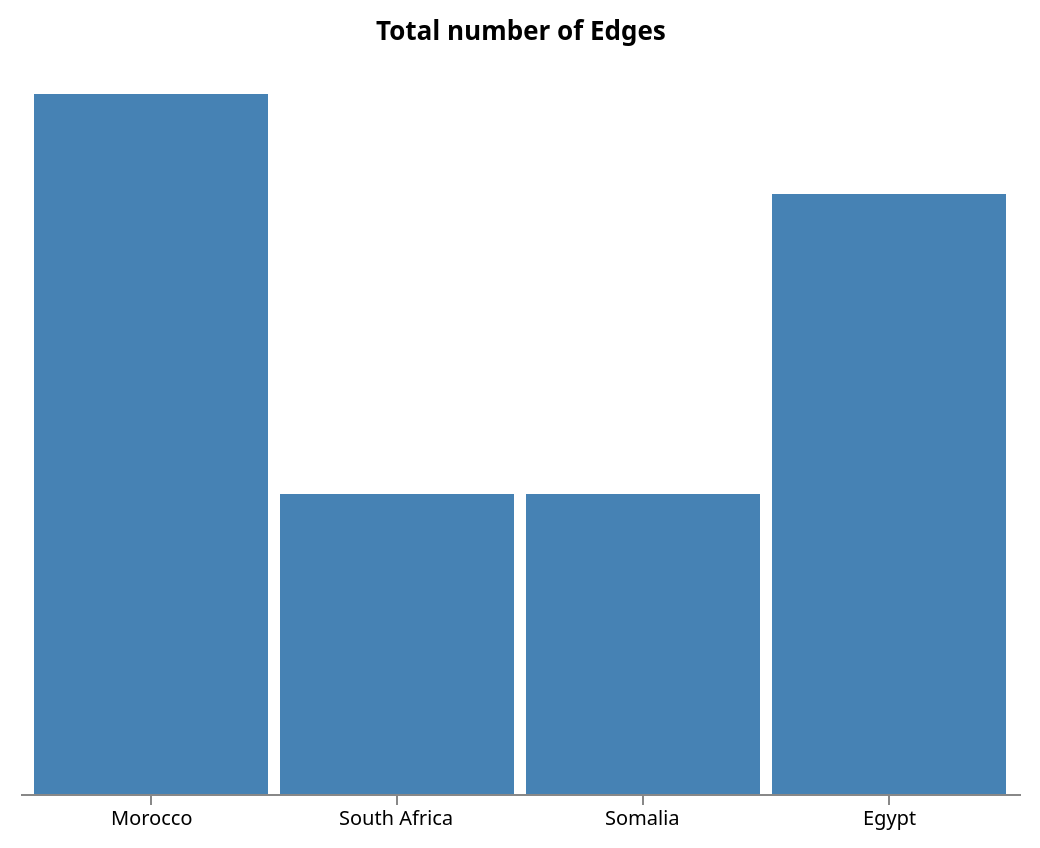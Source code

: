 {
    "$schema": "https://vega.github.io/schema/vega/v5.json",
    "width": 500,
    "height": 350,
    "padding": 10,
    "title": "Total number of Edges",
  
    "data": [
      {
        "name": "table",
        "values": [
          {"category": "Morocco", "amount": 7},
          {"category": "South Africa", "amount": 3},
          {"category": "Somalia", "amount": 3},
          {"category": "Egypt", "amount": 6}

        ]
      }
    ],
  
    "signals": [
      {
        "name": "tooltip",
        "value": {},
        "on": [
          {"events": "rect:mouseover", "update": "datum"},
          {"events": "rect:mouseout",  "update": "{}"}
        ]
      }
    ],
  
    "scales": [
      {
        "name": "xscale",
        "type": "band",
        "domain": {"data": "table", "field": "category"},
        "range": "width",
        "padding": 0.05,
        "round": true
      },
      {
        "name": "yscale",
        "domain": {"data": "table", "field": "amount"},
        "nice": true,
        "range": "height"
        
      }
    ],
  
    "axes": [
      { "orient": "bottom", "scale": "xscale"}    ],
  
    "marks": [
      {
        "type": "rect",
        "from": {"data":"table"},
        "encode": {
          "enter": {
            "x": {"scale": "xscale", "field": "category", "fontSize" : 150},
            "width": {"scale": "xscale", "band": 1},
            "y": {"scale": "yscale", "field": "amount", "text": "death"},
            "y2": {"scale": "yscale", "value": 0}
          },
          "update": {
            "fill": {"value": "steelblue"}
          },
          "hover": {
            "fill": {"value": "red"}
          }
        }
      },
      {
        "type": "text",
        "encode": {
          "enter": {
            "align": {"value": "center"},
            "baseline": {"value": "bottom"},
            "fill": {"value": "#333"},
            "fontSize" : {"value" : 20}
          },
          "update": {
            "x": {"scale": "xscale", "signal": "tooltip.category", "band": 0.5},
            "y": {"scale": "yscale", "signal": "tooltip.amount", "offset": -2},
            "text": {"signal": "tooltip.amount"},
            "fillOpacity": [
              {"test": "isNaN(tooltip.amount)", "value": 0},
              {"value": 1}
            ]
          }
        }
      }
    ]
  }